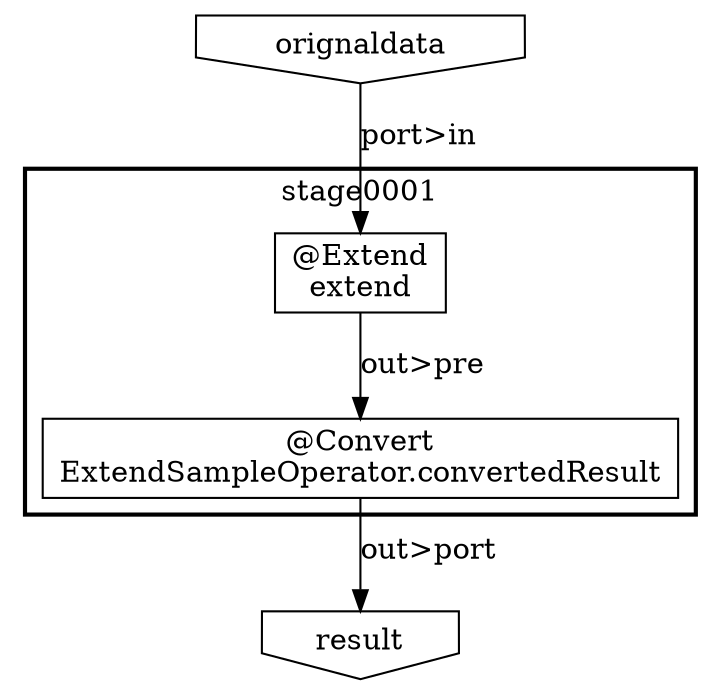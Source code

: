 digraph {
    "5137aa50-3cf1-409f-9cc0-c3b53f3f41ef" [shape=invhouse, label="result"];
    "1c1e2f2a-c04f-4331-b5e7-680cd2776dc8" [shape=invhouse, label="orignaldata"];
    subgraph "cluster_1395fd71-0e06-4069-a8e8-48f8f45a5ecb" {
        label = "stage0001";
        style = bold;
        "0f83d549-1431-4fbf-a7bc-48cfdc6c24c5" [shape=box, label="@Convert\nExtendSampleOperator.convertedResult"];
        "c78bc54c-e9bf-4fed-8d5b-19a73929ea8b" [shape=box, label="@Extend\nextend"];
    }
    "1c1e2f2a-c04f-4331-b5e7-680cd2776dc8" -> "c78bc54c-e9bf-4fed-8d5b-19a73929ea8b" [label="port>in"];
    "0f83d549-1431-4fbf-a7bc-48cfdc6c24c5" -> "5137aa50-3cf1-409f-9cc0-c3b53f3f41ef" [label="out>port"];
    "c78bc54c-e9bf-4fed-8d5b-19a73929ea8b" -> "0f83d549-1431-4fbf-a7bc-48cfdc6c24c5" [label="out>pre"];
}
